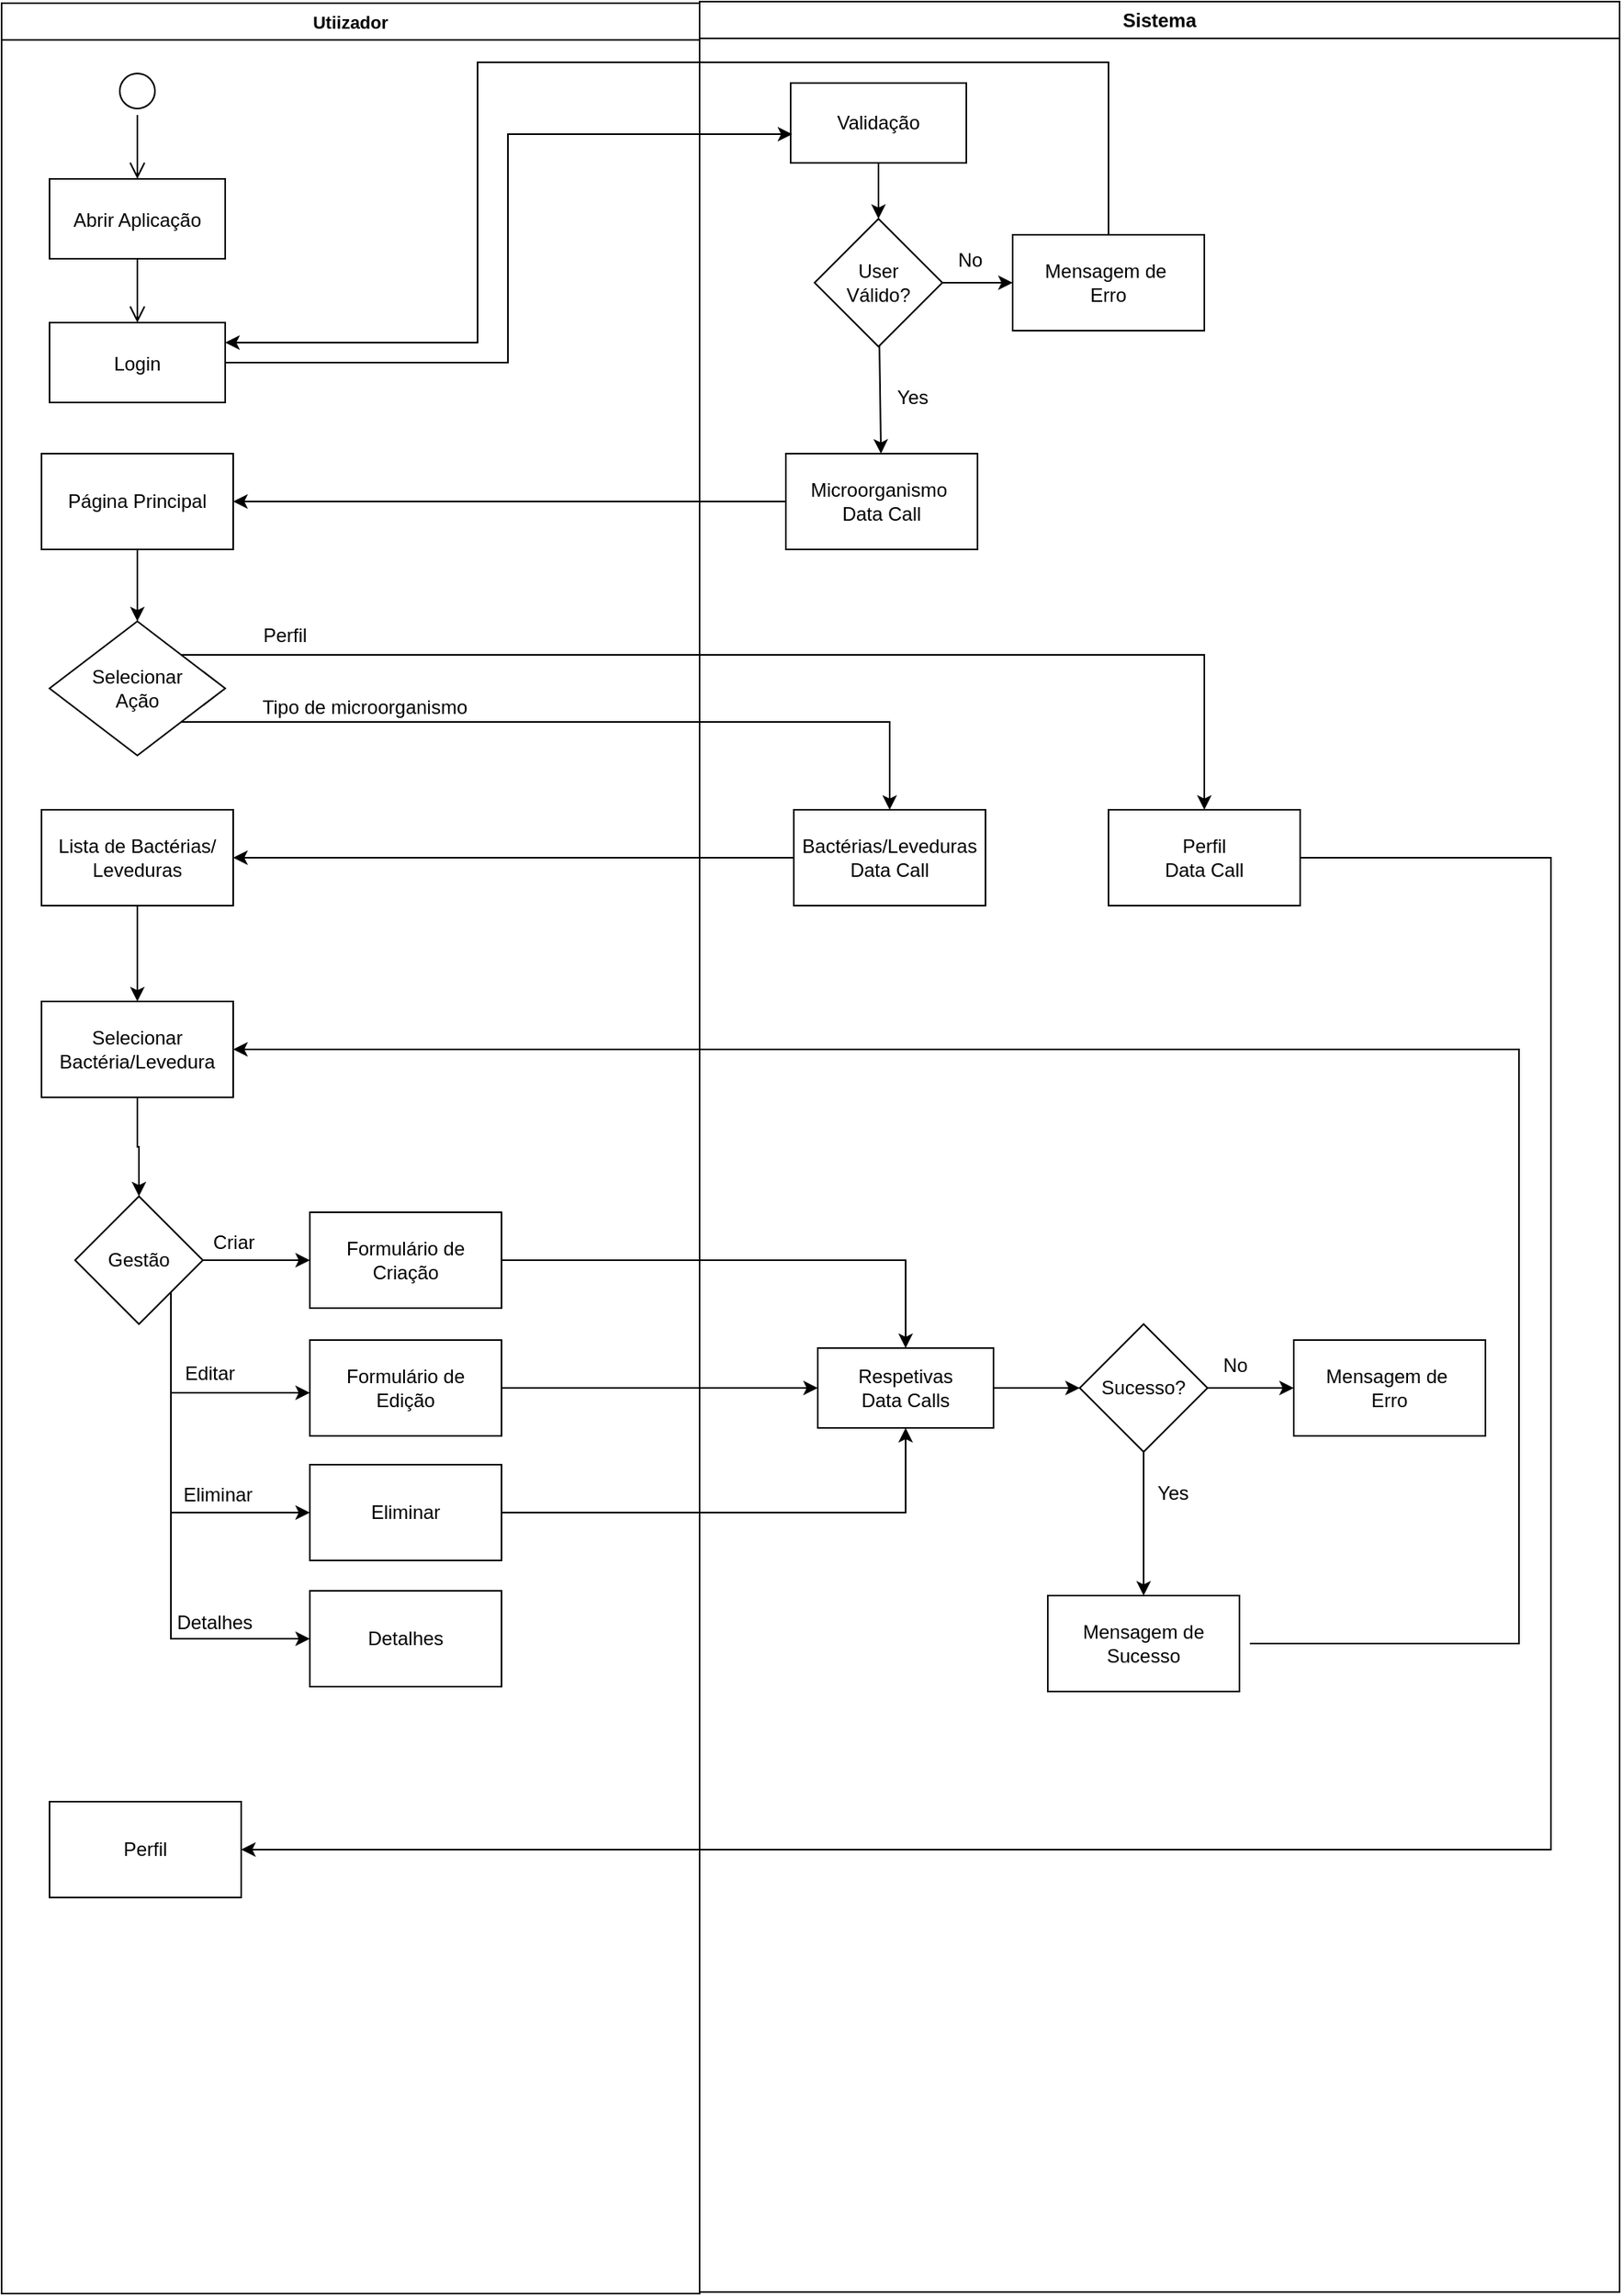 <mxfile version="24.7.16">
  <diagram name="Page-1" id="e7e014a7-5840-1c2e-5031-d8a46d1fe8dd">
    <mxGraphModel dx="2049" dy="1204" grid="0" gridSize="10" guides="1" tooltips="1" connect="1" arrows="1" fold="1" page="1" pageScale="1" pageWidth="1169" pageHeight="1654" background="#ffffff" math="0" shadow="0">
      <root>
        <mxCell id="0" />
        <mxCell id="1" parent="0" />
        <mxCell id="2" value="Utiizador" style="swimlane;whiteSpace=wrap;labelBackgroundColor=none;fontSize=11;" parent="1" vertex="1">
          <mxGeometry x="121" y="29" width="437" height="1434" as="geometry" />
        </mxCell>
        <mxCell id="5" value="" style="ellipse;shape=startState;labelBackgroundColor=none;" parent="2" vertex="1">
          <mxGeometry x="70" y="40" width="30" height="30" as="geometry" />
        </mxCell>
        <mxCell id="6" value="" style="edgeStyle=elbowEdgeStyle;elbow=horizontal;verticalAlign=bottom;endArrow=open;endSize=8;endFill=1;rounded=0;labelBackgroundColor=none;fontColor=default;" parent="2" source="5" target="7" edge="1">
          <mxGeometry x="100" y="40" as="geometry">
            <mxPoint x="85" y="110" as="targetPoint" />
          </mxGeometry>
        </mxCell>
        <mxCell id="7" value="Abrir Aplicação" style="labelBackgroundColor=none;" parent="2" vertex="1">
          <mxGeometry x="30" y="110" width="110" height="50" as="geometry" />
        </mxCell>
        <mxCell id="6K1Hj72WUw8g_JZl9jF_-43" value="" style="edgeStyle=elbowEdgeStyle;elbow=horizontal;verticalAlign=bottom;endArrow=open;endSize=8;endFill=1;rounded=0;labelBackgroundColor=none;fontColor=default;exitX=0.5;exitY=1;exitDx=0;exitDy=0;" edge="1" parent="2" target="6K1Hj72WUw8g_JZl9jF_-44" source="7">
          <mxGeometry x="-205" y="-88" as="geometry">
            <mxPoint x="85" y="210" as="targetPoint" />
            <mxPoint x="85" y="170" as="sourcePoint" />
          </mxGeometry>
        </mxCell>
        <mxCell id="6K1Hj72WUw8g_JZl9jF_-44" value="Login" style="labelBackgroundColor=none;" vertex="1" parent="2">
          <mxGeometry x="30" y="200" width="110" height="50" as="geometry" />
        </mxCell>
        <mxCell id="6K1Hj72WUw8g_JZl9jF_-62" value="Página Principal" style="rounded=0;whiteSpace=wrap;html=1;labelBackgroundColor=none;" vertex="1" parent="2">
          <mxGeometry x="25" y="282.0" width="120" height="60" as="geometry" />
        </mxCell>
        <mxCell id="6K1Hj72WUw8g_JZl9jF_-87" value="" style="edgeStyle=orthogonalEdgeStyle;rounded=0;orthogonalLoop=1;jettySize=auto;html=1;" edge="1" parent="2" source="6K1Hj72WUw8g_JZl9jF_-84" target="6K1Hj72WUw8g_JZl9jF_-86">
          <mxGeometry relative="1" as="geometry" />
        </mxCell>
        <mxCell id="6K1Hj72WUw8g_JZl9jF_-84" value="&lt;div&gt;Lista de Bactérias/&lt;/div&gt;&lt;div&gt;Leveduras&lt;/div&gt;" style="whiteSpace=wrap;html=1;rounded=0;labelBackgroundColor=none;" vertex="1" parent="2">
          <mxGeometry x="25" y="505" width="120" height="60" as="geometry" />
        </mxCell>
        <mxCell id="6K1Hj72WUw8g_JZl9jF_-86" value="&lt;div&gt;Selecionar&lt;/div&gt;&lt;div&gt;Bactéria/Levedura&lt;/div&gt;" style="whiteSpace=wrap;html=1;rounded=0;labelBackgroundColor=none;" vertex="1" parent="2">
          <mxGeometry x="25" y="625" width="120" height="60" as="geometry" />
        </mxCell>
        <mxCell id="6K1Hj72WUw8g_JZl9jF_-93" value="" style="edgeStyle=orthogonalEdgeStyle;rounded=0;orthogonalLoop=1;jettySize=auto;html=1;exitX=0.5;exitY=1;exitDx=0;exitDy=0;" edge="1" parent="2" source="6K1Hj72WUw8g_JZl9jF_-86" target="6K1Hj72WUw8g_JZl9jF_-92">
          <mxGeometry relative="1" as="geometry">
            <mxPoint x="85" y="697" as="sourcePoint" />
          </mxGeometry>
        </mxCell>
        <mxCell id="6K1Hj72WUw8g_JZl9jF_-95" value="" style="edgeStyle=orthogonalEdgeStyle;rounded=0;orthogonalLoop=1;jettySize=auto;html=1;" edge="1" parent="2" source="6K1Hj72WUw8g_JZl9jF_-92" target="6K1Hj72WUw8g_JZl9jF_-94">
          <mxGeometry relative="1" as="geometry" />
        </mxCell>
        <mxCell id="6K1Hj72WUw8g_JZl9jF_-97" value="" style="edgeStyle=orthogonalEdgeStyle;rounded=0;orthogonalLoop=1;jettySize=auto;html=1;exitX=1;exitY=1;exitDx=0;exitDy=0;" edge="1" parent="2" source="6K1Hj72WUw8g_JZl9jF_-92" target="6K1Hj72WUw8g_JZl9jF_-96">
          <mxGeometry relative="1" as="geometry">
            <Array as="points">
              <mxPoint x="106" y="870" />
            </Array>
          </mxGeometry>
        </mxCell>
        <mxCell id="6K1Hj72WUw8g_JZl9jF_-92" value="Gestão" style="rhombus;whiteSpace=wrap;html=1;rounded=0;labelBackgroundColor=none;" vertex="1" parent="2">
          <mxGeometry x="46" y="747" width="80" height="80" as="geometry" />
        </mxCell>
        <mxCell id="6K1Hj72WUw8g_JZl9jF_-94" value="Formulário de&lt;div&gt;Criação&lt;/div&gt;" style="whiteSpace=wrap;html=1;rounded=0;labelBackgroundColor=none;" vertex="1" parent="2">
          <mxGeometry x="193" y="757" width="120" height="60" as="geometry" />
        </mxCell>
        <mxCell id="6K1Hj72WUw8g_JZl9jF_-96" value="Formulário de&lt;div&gt;Edição&lt;/div&gt;" style="whiteSpace=wrap;html=1;rounded=0;labelBackgroundColor=none;" vertex="1" parent="2">
          <mxGeometry x="193" y="837" width="120" height="60" as="geometry" />
        </mxCell>
        <mxCell id="6K1Hj72WUw8g_JZl9jF_-98" value="" style="edgeStyle=orthogonalEdgeStyle;rounded=0;orthogonalLoop=1;jettySize=auto;html=1;exitX=1;exitY=1;exitDx=0;exitDy=0;" edge="1" parent="2" target="6K1Hj72WUw8g_JZl9jF_-99" source="6K1Hj72WUw8g_JZl9jF_-92">
          <mxGeometry relative="1" as="geometry">
            <mxPoint x="106" y="885" as="sourcePoint" />
            <Array as="points">
              <mxPoint x="106" y="945" />
            </Array>
          </mxGeometry>
        </mxCell>
        <mxCell id="6K1Hj72WUw8g_JZl9jF_-99" value="Eliminar" style="whiteSpace=wrap;html=1;rounded=0;labelBackgroundColor=none;" vertex="1" parent="2">
          <mxGeometry x="193" y="915" width="120" height="60" as="geometry" />
        </mxCell>
        <mxCell id="6K1Hj72WUw8g_JZl9jF_-100" value="" style="edgeStyle=orthogonalEdgeStyle;rounded=0;orthogonalLoop=1;jettySize=auto;html=1;exitX=1;exitY=1;exitDx=0;exitDy=0;" edge="1" parent="2" target="6K1Hj72WUw8g_JZl9jF_-101" source="6K1Hj72WUw8g_JZl9jF_-92">
          <mxGeometry relative="1" as="geometry">
            <mxPoint x="95" y="899" as="sourcePoint" />
            <Array as="points">
              <mxPoint x="106" y="1024" />
            </Array>
          </mxGeometry>
        </mxCell>
        <mxCell id="6K1Hj72WUw8g_JZl9jF_-101" value="Detalhes" style="whiteSpace=wrap;html=1;rounded=0;labelBackgroundColor=none;" vertex="1" parent="2">
          <mxGeometry x="193" y="994" width="120" height="60" as="geometry" />
        </mxCell>
        <mxCell id="6K1Hj72WUw8g_JZl9jF_-105" value="Detalhes" style="text;html=1;align=center;verticalAlign=middle;resizable=0;points=[];autosize=1;strokeColor=none;fillColor=none;" vertex="1" parent="2">
          <mxGeometry x="100" y="1001" width="65" height="26" as="geometry" />
        </mxCell>
        <mxCell id="6K1Hj72WUw8g_JZl9jF_-102" value="Criar" style="text;html=1;align=center;verticalAlign=middle;resizable=0;points=[];autosize=1;strokeColor=none;fillColor=none;" vertex="1" parent="2">
          <mxGeometry x="123" y="763" width="44" height="26" as="geometry" />
        </mxCell>
        <mxCell id="6K1Hj72WUw8g_JZl9jF_-103" value="Editar" style="text;html=1;align=center;verticalAlign=middle;resizable=0;points=[];autosize=1;strokeColor=none;fillColor=none;" vertex="1" parent="2">
          <mxGeometry x="105" y="845" width="49" height="26" as="geometry" />
        </mxCell>
        <mxCell id="6K1Hj72WUw8g_JZl9jF_-104" value="Eliminar" style="text;html=1;align=center;verticalAlign=middle;resizable=0;points=[];autosize=1;strokeColor=none;fillColor=none;" vertex="1" parent="2">
          <mxGeometry x="104" y="921" width="61" height="26" as="geometry" />
        </mxCell>
        <mxCell id="6K1Hj72WUw8g_JZl9jF_-140" value="" style="edgeStyle=orthogonalEdgeStyle;rounded=0;orthogonalLoop=1;jettySize=auto;html=1;exitX=0.5;exitY=1;exitDx=0;exitDy=0;" edge="1" parent="2" target="6K1Hj72WUw8g_JZl9jF_-141" source="6K1Hj72WUw8g_JZl9jF_-62">
          <mxGeometry relative="1" as="geometry">
            <mxPoint x="295" y="290" as="sourcePoint" />
          </mxGeometry>
        </mxCell>
        <mxCell id="6K1Hj72WUw8g_JZl9jF_-141" value="Selecionar&lt;div&gt;Ação&lt;/div&gt;" style="rhombus;whiteSpace=wrap;html=1;rounded=0;labelBackgroundColor=none;" vertex="1" parent="2">
          <mxGeometry x="30" y="387" width="110" height="84" as="geometry" />
        </mxCell>
        <mxCell id="6K1Hj72WUw8g_JZl9jF_-144" value="Tipo de microorganismo" style="text;html=1;align=center;verticalAlign=middle;resizable=0;points=[];autosize=1;strokeColor=none;fillColor=none;" vertex="1" parent="2">
          <mxGeometry x="154" y="428" width="146" height="26" as="geometry" />
        </mxCell>
        <mxCell id="6K1Hj72WUw8g_JZl9jF_-147" value="Perfil" style="text;html=1;align=center;verticalAlign=middle;resizable=0;points=[];autosize=1;strokeColor=none;fillColor=none;" vertex="1" parent="2">
          <mxGeometry x="154" y="383" width="45" height="26" as="geometry" />
        </mxCell>
        <mxCell id="6K1Hj72WUw8g_JZl9jF_-148" value="Perfil" style="whiteSpace=wrap;html=1;rounded=0;labelBackgroundColor=none;" vertex="1" parent="2">
          <mxGeometry x="30" y="1126" width="120" height="60" as="geometry" />
        </mxCell>
        <mxCell id="3" value="Sistema" style="swimlane;whiteSpace=wrap;labelBackgroundColor=none;" parent="1" vertex="1">
          <mxGeometry x="558" y="28" width="576" height="1434" as="geometry" />
        </mxCell>
        <mxCell id="6K1Hj72WUw8g_JZl9jF_-61" value="" style="edgeStyle=orthogonalEdgeStyle;rounded=0;orthogonalLoop=1;jettySize=auto;html=1;" edge="1" parent="3" source="6K1Hj72WUw8g_JZl9jF_-58" target="6K1Hj72WUw8g_JZl9jF_-60">
          <mxGeometry relative="1" as="geometry" />
        </mxCell>
        <mxCell id="6K1Hj72WUw8g_JZl9jF_-66" value="" style="edgeStyle=orthogonalEdgeStyle;rounded=0;orthogonalLoop=1;jettySize=auto;html=1;" edge="1" parent="3" source="6K1Hj72WUw8g_JZl9jF_-60" target="6K1Hj72WUw8g_JZl9jF_-65">
          <mxGeometry relative="1" as="geometry" />
        </mxCell>
        <mxCell id="6K1Hj72WUw8g_JZl9jF_-58" value="Validação" style="whiteSpace=wrap;html=1;labelBackgroundColor=none;" vertex="1" parent="3">
          <mxGeometry x="57" y="51" width="110" height="50" as="geometry" />
        </mxCell>
        <mxCell id="6K1Hj72WUw8g_JZl9jF_-76" value="" style="rounded=0;orthogonalLoop=1;jettySize=auto;html=1;" edge="1" parent="3" source="6K1Hj72WUw8g_JZl9jF_-60" target="6K1Hj72WUw8g_JZl9jF_-75">
          <mxGeometry relative="1" as="geometry" />
        </mxCell>
        <mxCell id="6K1Hj72WUw8g_JZl9jF_-60" value="User&lt;div&gt;Válido?&lt;/div&gt;" style="rhombus;whiteSpace=wrap;html=1;labelBackgroundColor=none;" vertex="1" parent="3">
          <mxGeometry x="72" y="136" width="80" height="80" as="geometry" />
        </mxCell>
        <mxCell id="6K1Hj72WUw8g_JZl9jF_-65" value="Mensagem de&amp;nbsp;&lt;div&gt;Erro&lt;/div&gt;" style="whiteSpace=wrap;html=1;labelBackgroundColor=none;" vertex="1" parent="3">
          <mxGeometry x="196" y="146" width="120" height="60" as="geometry" />
        </mxCell>
        <mxCell id="6K1Hj72WUw8g_JZl9jF_-74" value="No" style="text;html=1;align=center;verticalAlign=middle;resizable=0;points=[];autosize=1;strokeColor=none;fillColor=none;" vertex="1" parent="3">
          <mxGeometry x="152" y="149" width="33" height="26" as="geometry" />
        </mxCell>
        <mxCell id="6K1Hj72WUw8g_JZl9jF_-75" value="Microorganismo&amp;nbsp;&lt;div&gt;&lt;div&gt;Data Call&lt;/div&gt;&lt;/div&gt;" style="whiteSpace=wrap;html=1;labelBackgroundColor=none;" vertex="1" parent="3">
          <mxGeometry x="54" y="283" width="120" height="60" as="geometry" />
        </mxCell>
        <mxCell id="6K1Hj72WUw8g_JZl9jF_-77" value="Yes" style="text;html=1;align=center;verticalAlign=middle;resizable=0;points=[];autosize=1;strokeColor=none;fillColor=none;" vertex="1" parent="3">
          <mxGeometry x="114" y="235" width="38" height="26" as="geometry" />
        </mxCell>
        <mxCell id="6K1Hj72WUw8g_JZl9jF_-80" value="Bactérias/Leveduras&lt;div&gt;Data Call&lt;/div&gt;" style="whiteSpace=wrap;html=1;rounded=0;labelBackgroundColor=none;" vertex="1" parent="3">
          <mxGeometry x="59" y="506.0" width="120" height="60" as="geometry" />
        </mxCell>
        <mxCell id="6K1Hj72WUw8g_JZl9jF_-119" value="" style="edgeStyle=orthogonalEdgeStyle;rounded=0;orthogonalLoop=1;jettySize=auto;html=1;" edge="1" parent="3" source="6K1Hj72WUw8g_JZl9jF_-112" target="6K1Hj72WUw8g_JZl9jF_-118">
          <mxGeometry relative="1" as="geometry" />
        </mxCell>
        <mxCell id="6K1Hj72WUw8g_JZl9jF_-112" value="Respetivas&lt;div&gt;Data Calls&lt;/div&gt;" style="html=1;whiteSpace=wrap;" vertex="1" parent="3">
          <mxGeometry x="74" y="843" width="110" height="50" as="geometry" />
        </mxCell>
        <mxCell id="6K1Hj72WUw8g_JZl9jF_-121" value="" style="edgeStyle=orthogonalEdgeStyle;rounded=0;orthogonalLoop=1;jettySize=auto;html=1;" edge="1" parent="3" source="6K1Hj72WUw8g_JZl9jF_-118" target="6K1Hj72WUw8g_JZl9jF_-120">
          <mxGeometry relative="1" as="geometry" />
        </mxCell>
        <mxCell id="6K1Hj72WUw8g_JZl9jF_-124" value="" style="edgeStyle=orthogonalEdgeStyle;rounded=0;orthogonalLoop=1;jettySize=auto;html=1;" edge="1" parent="3" source="6K1Hj72WUw8g_JZl9jF_-118" target="6K1Hj72WUw8g_JZl9jF_-123">
          <mxGeometry relative="1" as="geometry" />
        </mxCell>
        <mxCell id="6K1Hj72WUw8g_JZl9jF_-118" value="Sucesso?" style="rhombus;whiteSpace=wrap;html=1;" vertex="1" parent="3">
          <mxGeometry x="238" y="828" width="80" height="80" as="geometry" />
        </mxCell>
        <mxCell id="6K1Hj72WUw8g_JZl9jF_-120" value="Mensagem de&amp;nbsp;&lt;div&gt;Erro&lt;/div&gt;" style="whiteSpace=wrap;html=1;" vertex="1" parent="3">
          <mxGeometry x="372" y="838" width="120" height="60" as="geometry" />
        </mxCell>
        <mxCell id="6K1Hj72WUw8g_JZl9jF_-122" value="No" style="text;html=1;align=center;verticalAlign=middle;resizable=0;points=[];autosize=1;strokeColor=none;fillColor=none;" vertex="1" parent="3">
          <mxGeometry x="318" y="841" width="33" height="26" as="geometry" />
        </mxCell>
        <mxCell id="6K1Hj72WUw8g_JZl9jF_-123" value="Mensagem de Sucesso" style="whiteSpace=wrap;html=1;" vertex="1" parent="3">
          <mxGeometry x="218" y="998" width="120" height="60" as="geometry" />
        </mxCell>
        <mxCell id="6K1Hj72WUw8g_JZl9jF_-125" value="Yes" style="text;html=1;align=center;verticalAlign=middle;resizable=0;points=[];autosize=1;strokeColor=none;fillColor=none;" vertex="1" parent="3">
          <mxGeometry x="277" y="921" width="38" height="26" as="geometry" />
        </mxCell>
        <mxCell id="6K1Hj72WUw8g_JZl9jF_-127" value="" style="edgeStyle=orthogonalEdgeStyle;rounded=0;orthogonalLoop=1;jettySize=auto;html=1;entryX=1;entryY=0.5;entryDx=0;entryDy=0;exitX=1;exitY=0.5;exitDx=0;exitDy=0;" edge="1" parent="3" target="6K1Hj72WUw8g_JZl9jF_-86">
          <mxGeometry relative="1" as="geometry">
            <mxPoint x="344.5" y="1028" as="sourcePoint" />
            <mxPoint x="-285.5" y="656.0" as="targetPoint" />
            <Array as="points">
              <mxPoint x="513" y="1028" />
              <mxPoint x="513" y="656" />
            </Array>
          </mxGeometry>
        </mxCell>
        <mxCell id="6K1Hj72WUw8g_JZl9jF_-145" value="Perfil&lt;div&gt;Data Call&lt;/div&gt;" style="whiteSpace=wrap;html=1;rounded=0;labelBackgroundColor=none;" vertex="1" parent="3">
          <mxGeometry x="256" y="506" width="120" height="60" as="geometry" />
        </mxCell>
        <mxCell id="6K1Hj72WUw8g_JZl9jF_-59" value="" style="rounded=0;orthogonalLoop=1;jettySize=auto;html=1;exitX=1;exitY=0.5;exitDx=0;exitDy=0;entryX=0.009;entryY=0.64;entryDx=0;entryDy=0;entryPerimeter=0;edgeStyle=orthogonalEdgeStyle;" edge="1" parent="1" source="6K1Hj72WUw8g_JZl9jF_-44" target="6K1Hj72WUw8g_JZl9jF_-58">
          <mxGeometry relative="1" as="geometry">
            <mxPoint x="261" y="629.5" as="sourcePoint" />
            <mxPoint x="674" y="373.94" as="targetPoint" />
          </mxGeometry>
        </mxCell>
        <mxCell id="6K1Hj72WUw8g_JZl9jF_-73" value="" style="edgeStyle=orthogonalEdgeStyle;rounded=0;orthogonalLoop=1;jettySize=auto;html=1;entryX=1;entryY=0.25;entryDx=0;entryDy=0;" edge="1" parent="1" source="6K1Hj72WUw8g_JZl9jF_-65" target="6K1Hj72WUw8g_JZl9jF_-44">
          <mxGeometry relative="1" as="geometry">
            <mxPoint x="814" y="94" as="targetPoint" />
            <Array as="points">
              <mxPoint x="814" y="66" />
              <mxPoint x="419" y="66" />
              <mxPoint x="419" y="242" />
            </Array>
          </mxGeometry>
        </mxCell>
        <mxCell id="6K1Hj72WUw8g_JZl9jF_-79" value="" style="rounded=0;orthogonalLoop=1;jettySize=auto;html=1;entryX=1;entryY=0.5;entryDx=0;entryDy=0;" edge="1" parent="1" source="6K1Hj72WUw8g_JZl9jF_-75" target="6K1Hj72WUw8g_JZl9jF_-62">
          <mxGeometry relative="1" as="geometry">
            <mxPoint x="530" y="341" as="targetPoint" />
          </mxGeometry>
        </mxCell>
        <mxCell id="6K1Hj72WUw8g_JZl9jF_-85" value="" style="edgeStyle=orthogonalEdgeStyle;rounded=0;orthogonalLoop=1;jettySize=auto;html=1;" edge="1" parent="1" source="6K1Hj72WUw8g_JZl9jF_-80" target="6K1Hj72WUw8g_JZl9jF_-84">
          <mxGeometry relative="1" as="geometry" />
        </mxCell>
        <mxCell id="6K1Hj72WUw8g_JZl9jF_-114" value="" style="edgeStyle=orthogonalEdgeStyle;rounded=0;orthogonalLoop=1;jettySize=auto;html=1;exitX=1;exitY=0.5;exitDx=0;exitDy=0;" edge="1" parent="1" source="6K1Hj72WUw8g_JZl9jF_-94" target="6K1Hj72WUw8g_JZl9jF_-112">
          <mxGeometry relative="1" as="geometry">
            <mxPoint x="545" y="801" as="sourcePoint" />
          </mxGeometry>
        </mxCell>
        <mxCell id="6K1Hj72WUw8g_JZl9jF_-115" value="" style="rounded=0;orthogonalLoop=1;jettySize=auto;html=1;exitX=1;exitY=0.5;exitDx=0;exitDy=0;entryX=0;entryY=0.5;entryDx=0;entryDy=0;" edge="1" parent="1" source="6K1Hj72WUw8g_JZl9jF_-96" target="6K1Hj72WUw8g_JZl9jF_-112">
          <mxGeometry relative="1" as="geometry">
            <mxPoint x="443" y="708" as="sourcePoint" />
            <mxPoint x="690" y="786" as="targetPoint" />
          </mxGeometry>
        </mxCell>
        <mxCell id="6K1Hj72WUw8g_JZl9jF_-116" value="" style="edgeStyle=orthogonalEdgeStyle;rounded=0;orthogonalLoop=1;jettySize=auto;html=1;exitX=1;exitY=0.5;exitDx=0;exitDy=0;entryX=0.5;entryY=1;entryDx=0;entryDy=0;" edge="1" parent="1" source="6K1Hj72WUw8g_JZl9jF_-99" target="6K1Hj72WUw8g_JZl9jF_-112">
          <mxGeometry relative="1" as="geometry">
            <mxPoint x="452" y="859" as="sourcePoint" />
            <mxPoint x="644" y="882" as="targetPoint" />
          </mxGeometry>
        </mxCell>
        <mxCell id="6K1Hj72WUw8g_JZl9jF_-143" value="" style="edgeStyle=orthogonalEdgeStyle;rounded=0;orthogonalLoop=1;jettySize=auto;html=1;entryX=0.5;entryY=0;entryDx=0;entryDy=0;" edge="1" parent="1" source="6K1Hj72WUw8g_JZl9jF_-141" target="6K1Hj72WUw8g_JZl9jF_-80">
          <mxGeometry relative="1" as="geometry">
            <mxPoint x="302" y="452" as="targetPoint" />
            <Array as="points">
              <mxPoint x="677" y="479" />
            </Array>
          </mxGeometry>
        </mxCell>
        <mxCell id="6K1Hj72WUw8g_JZl9jF_-146" value="" style="edgeStyle=orthogonalEdgeStyle;rounded=0;orthogonalLoop=1;jettySize=auto;html=1;exitX=1;exitY=0;exitDx=0;exitDy=0;" edge="1" parent="1" source="6K1Hj72WUw8g_JZl9jF_-141" target="6K1Hj72WUw8g_JZl9jF_-145">
          <mxGeometry relative="1" as="geometry" />
        </mxCell>
        <mxCell id="6K1Hj72WUw8g_JZl9jF_-149" value="" style="edgeStyle=orthogonalEdgeStyle;rounded=0;orthogonalLoop=1;jettySize=auto;html=1;entryX=1;entryY=0.5;entryDx=0;entryDy=0;" edge="1" parent="1" source="6K1Hj72WUw8g_JZl9jF_-145" target="6K1Hj72WUw8g_JZl9jF_-148">
          <mxGeometry relative="1" as="geometry">
            <Array as="points">
              <mxPoint x="1091" y="564" />
              <mxPoint x="1091" y="1185" />
            </Array>
          </mxGeometry>
        </mxCell>
      </root>
    </mxGraphModel>
  </diagram>
</mxfile>
